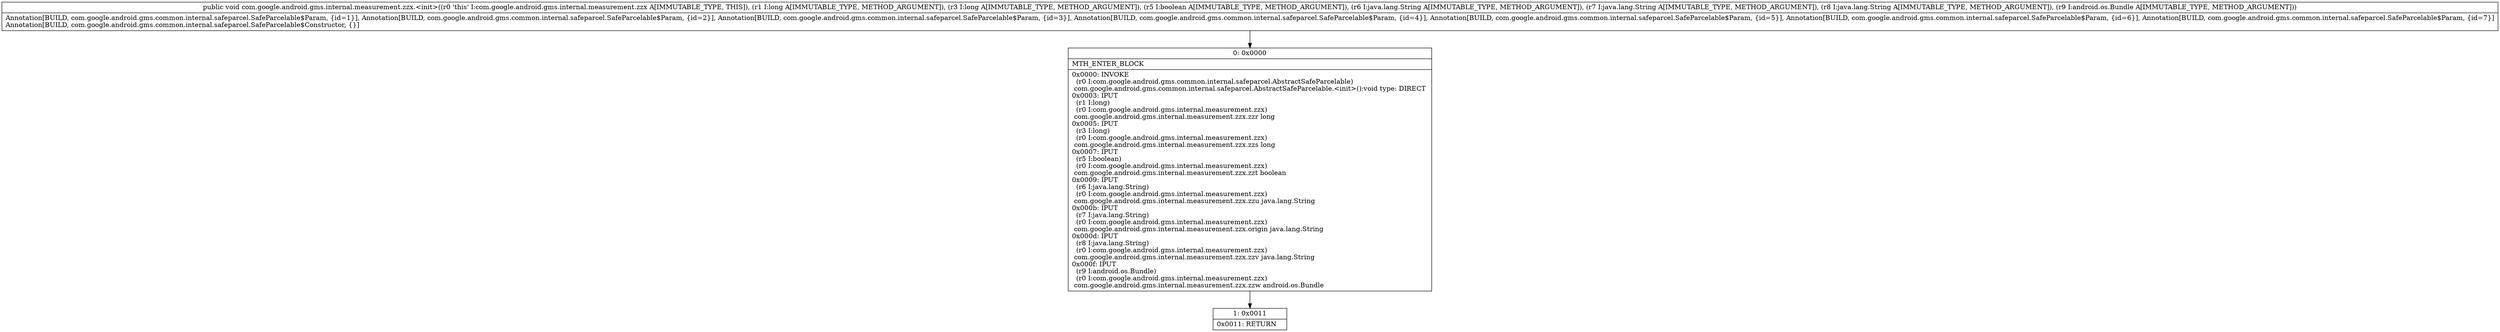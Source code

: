 digraph "CFG forcom.google.android.gms.internal.measurement.zzx.\<init\>(JJZLjava\/lang\/String;Ljava\/lang\/String;Ljava\/lang\/String;Landroid\/os\/Bundle;)V" {
Node_0 [shape=record,label="{0\:\ 0x0000|MTH_ENTER_BLOCK\l|0x0000: INVOKE  \l  (r0 I:com.google.android.gms.common.internal.safeparcel.AbstractSafeParcelable)\l com.google.android.gms.common.internal.safeparcel.AbstractSafeParcelable.\<init\>():void type: DIRECT \l0x0003: IPUT  \l  (r1 I:long)\l  (r0 I:com.google.android.gms.internal.measurement.zzx)\l com.google.android.gms.internal.measurement.zzx.zzr long \l0x0005: IPUT  \l  (r3 I:long)\l  (r0 I:com.google.android.gms.internal.measurement.zzx)\l com.google.android.gms.internal.measurement.zzx.zzs long \l0x0007: IPUT  \l  (r5 I:boolean)\l  (r0 I:com.google.android.gms.internal.measurement.zzx)\l com.google.android.gms.internal.measurement.zzx.zzt boolean \l0x0009: IPUT  \l  (r6 I:java.lang.String)\l  (r0 I:com.google.android.gms.internal.measurement.zzx)\l com.google.android.gms.internal.measurement.zzx.zzu java.lang.String \l0x000b: IPUT  \l  (r7 I:java.lang.String)\l  (r0 I:com.google.android.gms.internal.measurement.zzx)\l com.google.android.gms.internal.measurement.zzx.origin java.lang.String \l0x000d: IPUT  \l  (r8 I:java.lang.String)\l  (r0 I:com.google.android.gms.internal.measurement.zzx)\l com.google.android.gms.internal.measurement.zzx.zzv java.lang.String \l0x000f: IPUT  \l  (r9 I:android.os.Bundle)\l  (r0 I:com.google.android.gms.internal.measurement.zzx)\l com.google.android.gms.internal.measurement.zzx.zzw android.os.Bundle \l}"];
Node_1 [shape=record,label="{1\:\ 0x0011|0x0011: RETURN   \l}"];
MethodNode[shape=record,label="{public void com.google.android.gms.internal.measurement.zzx.\<init\>((r0 'this' I:com.google.android.gms.internal.measurement.zzx A[IMMUTABLE_TYPE, THIS]), (r1 I:long A[IMMUTABLE_TYPE, METHOD_ARGUMENT]), (r3 I:long A[IMMUTABLE_TYPE, METHOD_ARGUMENT]), (r5 I:boolean A[IMMUTABLE_TYPE, METHOD_ARGUMENT]), (r6 I:java.lang.String A[IMMUTABLE_TYPE, METHOD_ARGUMENT]), (r7 I:java.lang.String A[IMMUTABLE_TYPE, METHOD_ARGUMENT]), (r8 I:java.lang.String A[IMMUTABLE_TYPE, METHOD_ARGUMENT]), (r9 I:android.os.Bundle A[IMMUTABLE_TYPE, METHOD_ARGUMENT]))  | Annotation[BUILD, com.google.android.gms.common.internal.safeparcel.SafeParcelable$Param, \{id=1\}], Annotation[BUILD, com.google.android.gms.common.internal.safeparcel.SafeParcelable$Param, \{id=2\}], Annotation[BUILD, com.google.android.gms.common.internal.safeparcel.SafeParcelable$Param, \{id=3\}], Annotation[BUILD, com.google.android.gms.common.internal.safeparcel.SafeParcelable$Param, \{id=4\}], Annotation[BUILD, com.google.android.gms.common.internal.safeparcel.SafeParcelable$Param, \{id=5\}], Annotation[BUILD, com.google.android.gms.common.internal.safeparcel.SafeParcelable$Param, \{id=6\}], Annotation[BUILD, com.google.android.gms.common.internal.safeparcel.SafeParcelable$Param, \{id=7\}]\lAnnotation[BUILD, com.google.android.gms.common.internal.safeparcel.SafeParcelable$Constructor, \{\}]\l}"];
MethodNode -> Node_0;
Node_0 -> Node_1;
}


